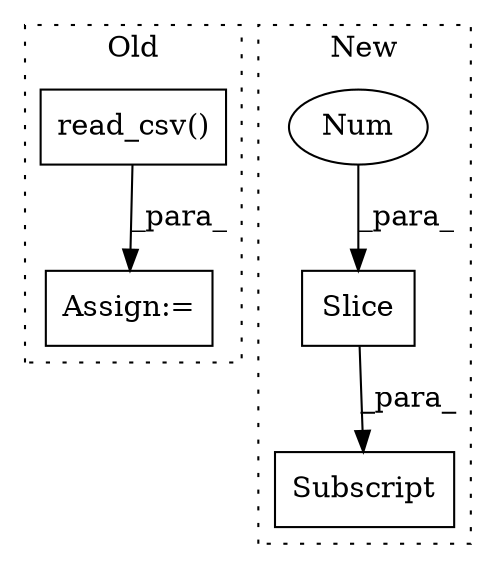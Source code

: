 digraph G {
subgraph cluster0 {
1 [label="read_csv()" a="75" s="8508,8547" l="22,66" shape="box"];
5 [label="Assign:=" a="68" s="8635" l="3" shape="box"];
label = "Old";
style="dotted";
}
subgraph cluster1 {
2 [label="Slice" a="80" s="8415" l="3" shape="box"];
3 [label="Subscript" a="63" s="8324,0" l="95,0" shape="box"];
4 [label="Num" a="76" s="8415" l="2" shape="ellipse"];
label = "New";
style="dotted";
}
1 -> 5 [label="_para_"];
2 -> 3 [label="_para_"];
4 -> 2 [label="_para_"];
}